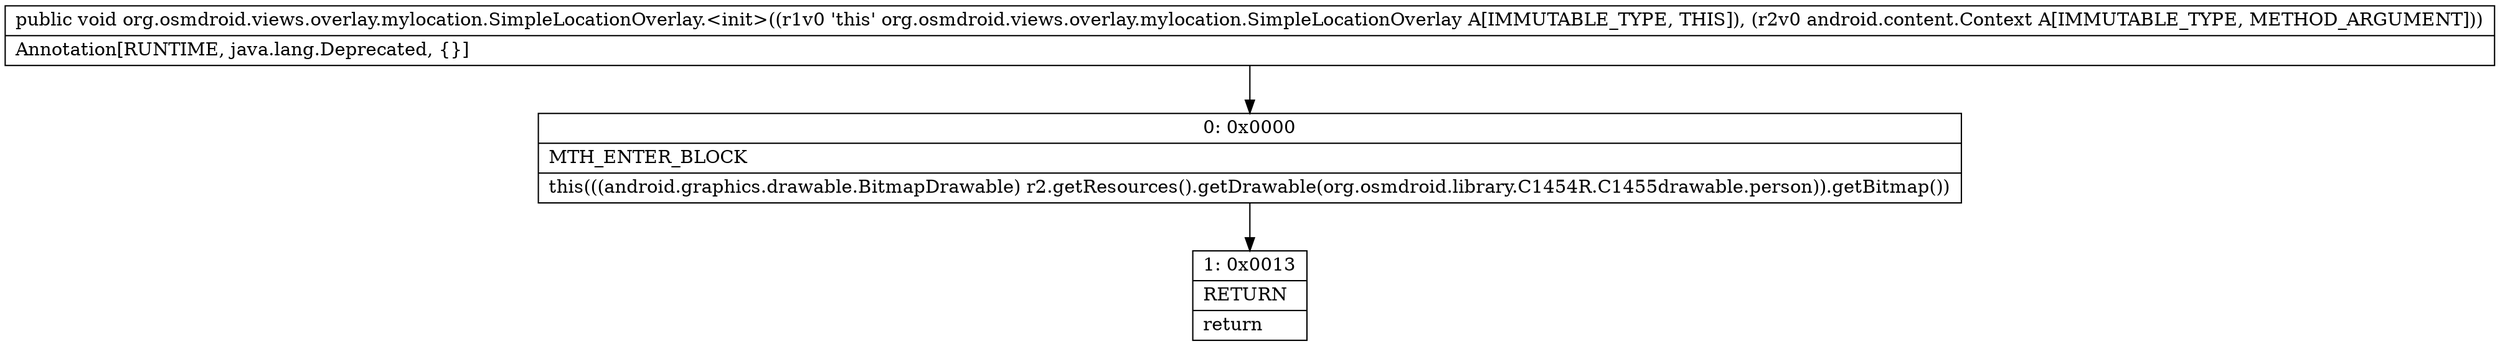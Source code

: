 digraph "CFG fororg.osmdroid.views.overlay.mylocation.SimpleLocationOverlay.\<init\>(Landroid\/content\/Context;)V" {
Node_0 [shape=record,label="{0\:\ 0x0000|MTH_ENTER_BLOCK\l|this(((android.graphics.drawable.BitmapDrawable) r2.getResources().getDrawable(org.osmdroid.library.C1454R.C1455drawable.person)).getBitmap())\l}"];
Node_1 [shape=record,label="{1\:\ 0x0013|RETURN\l|return\l}"];
MethodNode[shape=record,label="{public void org.osmdroid.views.overlay.mylocation.SimpleLocationOverlay.\<init\>((r1v0 'this' org.osmdroid.views.overlay.mylocation.SimpleLocationOverlay A[IMMUTABLE_TYPE, THIS]), (r2v0 android.content.Context A[IMMUTABLE_TYPE, METHOD_ARGUMENT]))  | Annotation[RUNTIME, java.lang.Deprecated, \{\}]\l}"];
MethodNode -> Node_0;
Node_0 -> Node_1;
}

